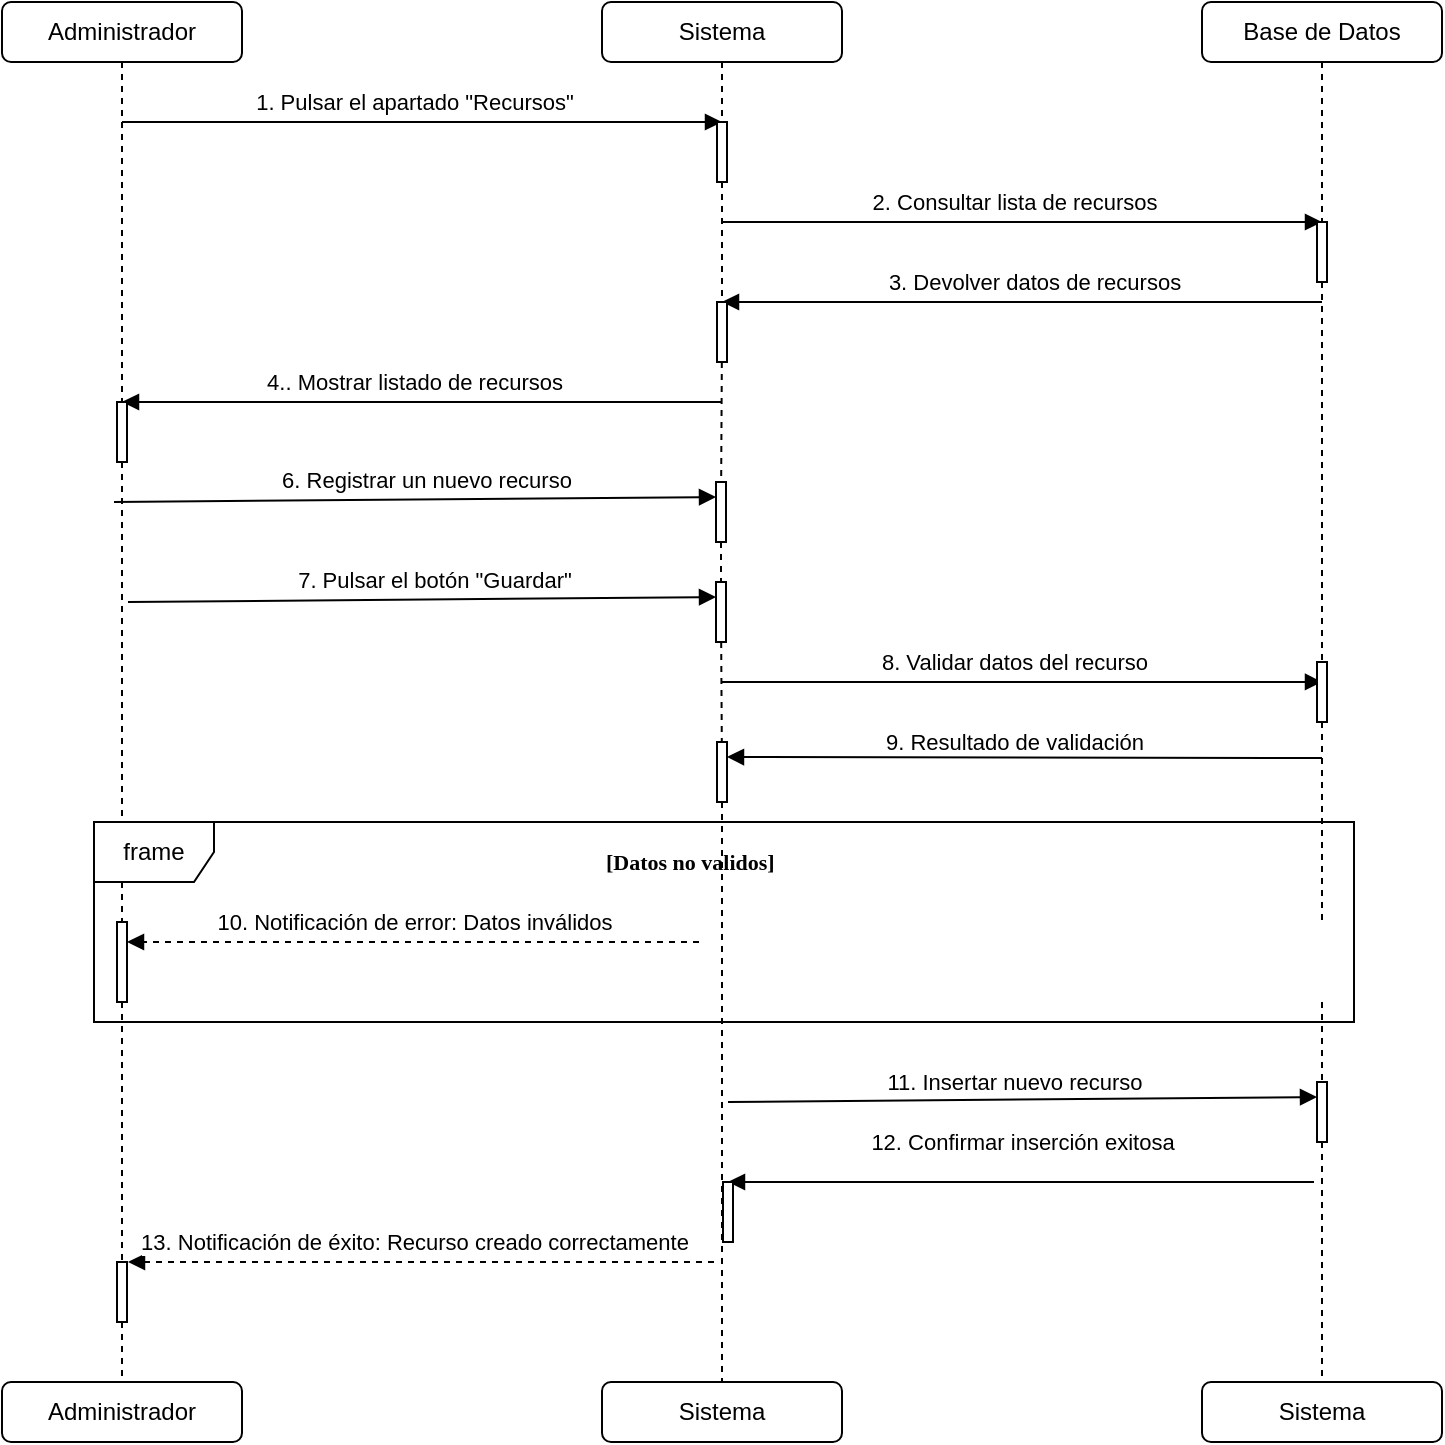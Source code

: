 <mxfile version="27.1.6">
  <diagram name="Sequence Diagram" id="Dwz1fxvn2qbR_SDhqMNQ">
    <mxGraphModel grid="1" page="1" gridSize="10" guides="1" tooltips="1" connect="1" arrows="1" fold="1" pageScale="1" pageWidth="827" pageHeight="1169" math="0" shadow="0">
      <root>
        <mxCell id="0" />
        <mxCell id="1" parent="0" />
        <mxCell id="sJ-FfOrLBQY5Moq6zbSi-1" value="Administrador" style="rounded=1;whiteSpace=wrap;html=1;align=center;verticalAlign=middle;" vertex="1" parent="1">
          <mxGeometry x="54" y="230" width="120" height="30" as="geometry" />
        </mxCell>
        <mxCell id="sJ-FfOrLBQY5Moq6zbSi-2" value="Sistema" style="rounded=1;whiteSpace=wrap;html=1;align=center;verticalAlign=middle;" vertex="1" parent="1">
          <mxGeometry x="354" y="230" width="120" height="30" as="geometry" />
        </mxCell>
        <mxCell id="sJ-FfOrLBQY5Moq6zbSi-3" value="Base de Datos" style="rounded=1;whiteSpace=wrap;html=1;align=center;verticalAlign=middle;" vertex="1" parent="1">
          <mxGeometry x="654" y="230" width="120" height="30" as="geometry" />
        </mxCell>
        <mxCell id="sJ-FfOrLBQY5Moq6zbSi-4" style="dashed=1;endArrow=none;" edge="1" parent="1" source="duoqmCHqXbp8XHJtNqoQ-13" target="sJ-FfOrLBQY5Moq6zbSi-24">
          <mxGeometry relative="1" as="geometry">
            <mxPoint x="114" y="260" as="sourcePoint" />
            <mxPoint x="114" y="910" as="targetPoint" />
          </mxGeometry>
        </mxCell>
        <mxCell id="sJ-FfOrLBQY5Moq6zbSi-5" style="dashed=1;endArrow=none;exitX=0.5;exitY=1;exitDx=0;exitDy=0;" edge="1" parent="1" source="sJ-FfOrLBQY5Moq6zbSi-48" target="sJ-FfOrLBQY5Moq6zbSi-25">
          <mxGeometry relative="1" as="geometry">
            <mxPoint x="414" y="770" as="sourcePoint" />
            <mxPoint x="414" y="910" as="targetPoint" />
          </mxGeometry>
        </mxCell>
        <mxCell id="sJ-FfOrLBQY5Moq6zbSi-6" style="dashed=1;endArrow=none;" edge="1" parent="1" source="duoqmCHqXbp8XHJtNqoQ-10" target="sJ-FfOrLBQY5Moq6zbSi-27">
          <mxGeometry relative="1" as="geometry">
            <mxPoint x="714" y="730" as="sourcePoint" />
            <mxPoint x="714" y="910" as="targetPoint" />
          </mxGeometry>
        </mxCell>
        <mxCell id="sJ-FfOrLBQY5Moq6zbSi-7" value="1. Pulsar el apartado &quot;Recursos&quot;" style="endArrow=block;html=1;" edge="1" parent="1">
          <mxGeometry x="-0.027" y="10" relative="1" as="geometry">
            <mxPoint x="114" y="290" as="sourcePoint" />
            <mxPoint x="414" y="290" as="targetPoint" />
            <mxPoint as="offset" />
          </mxGeometry>
        </mxCell>
        <mxCell id="sJ-FfOrLBQY5Moq6zbSi-9" value="2.&amp;nbsp;Consultar&amp;nbsp;lista&amp;nbsp;de&amp;nbsp;recursos" style="endArrow=block;html=1;" edge="1" parent="1">
          <mxGeometry x="-0.027" y="10" relative="1" as="geometry">
            <mxPoint x="414" y="340" as="sourcePoint" />
            <mxPoint x="714" y="340" as="targetPoint" />
            <mxPoint as="offset" />
          </mxGeometry>
        </mxCell>
        <mxCell id="sJ-FfOrLBQY5Moq6zbSi-10" value="3.&amp;nbsp;Devolver&amp;nbsp;datos&amp;nbsp;de&amp;nbsp;recursos" style="endArrow=block;html=1;" edge="1" parent="1">
          <mxGeometry x="-0.04" y="-10" relative="1" as="geometry">
            <mxPoint x="714" y="380" as="sourcePoint" />
            <mxPoint x="414" y="380" as="targetPoint" />
            <mxPoint as="offset" />
          </mxGeometry>
        </mxCell>
        <mxCell id="sJ-FfOrLBQY5Moq6zbSi-11" value="4..&amp;nbsp;Mostrar&amp;nbsp;listado&amp;nbsp;de&amp;nbsp;recursos" style="endArrow=block;html=1;" edge="1" parent="1">
          <mxGeometry x="0.027" y="-10" relative="1" as="geometry">
            <mxPoint x="414" y="430" as="sourcePoint" />
            <mxPoint x="114" y="430" as="targetPoint" />
            <mxPoint as="offset" />
          </mxGeometry>
        </mxCell>
        <mxCell id="sJ-FfOrLBQY5Moq6zbSi-12" value="6. Registrar un nuevo recurso" style="endArrow=block;html=1;entryX=0;entryY=0.25;entryDx=0;entryDy=0;" edge="1" parent="1" target="duoqmCHqXbp8XHJtNqoQ-1">
          <mxGeometry x="0.04" y="10" relative="1" as="geometry">
            <mxPoint x="110" y="480" as="sourcePoint" />
            <mxPoint x="414" y="490" as="targetPoint" />
            <mxPoint as="offset" />
          </mxGeometry>
        </mxCell>
        <mxCell id="sJ-FfOrLBQY5Moq6zbSi-13" value="7. Pulsar el botón &quot;Guardar&quot;" style="endArrow=block;html=1;entryX=0;entryY=0.25;entryDx=0;entryDy=0;" edge="1" parent="1" target="sJ-FfOrLBQY5Moq6zbSi-46">
          <mxGeometry x="0.04" y="10" relative="1" as="geometry">
            <mxPoint x="117" y="530" as="sourcePoint" />
            <mxPoint x="411" y="520" as="targetPoint" />
            <mxPoint as="offset" />
          </mxGeometry>
        </mxCell>
        <mxCell id="sJ-FfOrLBQY5Moq6zbSi-14" value="8. Validar datos del recurso" style="endArrow=block;html=1;entryX=0.5;entryY=0.333;entryDx=0;entryDy=0;entryPerimeter=0;" edge="1" parent="1" target="duoqmCHqXbp8XHJtNqoQ-3">
          <mxGeometry x="-0.027" y="10" relative="1" as="geometry">
            <mxPoint x="414" y="570" as="sourcePoint" />
            <mxPoint x="714" y="570" as="targetPoint" />
            <mxPoint as="offset" />
          </mxGeometry>
        </mxCell>
        <mxCell id="sJ-FfOrLBQY5Moq6zbSi-15" value="9. Resultado de validación" style="endArrow=block;html=1;entryX=1;entryY=0.25;entryDx=0;entryDy=0;" edge="1" parent="1" target="sJ-FfOrLBQY5Moq6zbSi-48">
          <mxGeometry x="0.035" y="-8" relative="1" as="geometry">
            <mxPoint x="714" y="608" as="sourcePoint" />
            <mxPoint x="414" y="610" as="targetPoint" />
            <mxPoint as="offset" />
          </mxGeometry>
        </mxCell>
        <mxCell id="sJ-FfOrLBQY5Moq6zbSi-23" value="10. Notificación de error: Datos inválidos" style="dashed=1;endArrow=block;html=1;entryX=1;entryY=0.25;entryDx=0;entryDy=0;" edge="1" parent="1" target="sJ-FfOrLBQY5Moq6zbSi-56">
          <mxGeometry x="-0.004" y="-10" relative="1" as="geometry">
            <mxPoint x="402.5" y="700" as="sourcePoint" />
            <mxPoint x="116.5" y="700" as="targetPoint" />
            <mxPoint as="offset" />
          </mxGeometry>
        </mxCell>
        <mxCell id="sJ-FfOrLBQY5Moq6zbSi-24" value="Administrador" style="rounded=1;whiteSpace=wrap;html=1;align=center;verticalAlign=middle;" vertex="1" parent="1">
          <mxGeometry x="54" y="920" width="120" height="30" as="geometry" />
        </mxCell>
        <mxCell id="sJ-FfOrLBQY5Moq6zbSi-25" value="Sistema" style="rounded=1;whiteSpace=wrap;html=1;align=center;verticalAlign=middle;" vertex="1" parent="1">
          <mxGeometry x="354" y="920" width="120" height="30" as="geometry" />
        </mxCell>
        <mxCell id="sJ-FfOrLBQY5Moq6zbSi-27" value="Sistema" style="rounded=1;whiteSpace=wrap;html=1;align=center;verticalAlign=middle;" vertex="1" parent="1">
          <mxGeometry x="654" y="920" width="120" height="30" as="geometry" />
        </mxCell>
        <mxCell id="sJ-FfOrLBQY5Moq6zbSi-31" value="[Datos no validos]" style="text;html=1;strokeColor=none;fillColor=none;align=left;verticalAlign=middle;whiteSpace=wrap;rounded=0;fontFamily=Verdana;fontSize=11;fontStyle=1;" vertex="1" parent="1">
          <mxGeometry x="354" y="650" width="126" height="20" as="geometry" />
        </mxCell>
        <mxCell id="sJ-FfOrLBQY5Moq6zbSi-37" value="" style="dashed=1;endArrow=none;" edge="1" parent="1" target="sJ-FfOrLBQY5Moq6zbSi-32">
          <mxGeometry relative="1" as="geometry">
            <mxPoint x="414" y="260" as="sourcePoint" />
            <mxPoint x="414" y="910" as="targetPoint" />
          </mxGeometry>
        </mxCell>
        <mxCell id="sJ-FfOrLBQY5Moq6zbSi-32" value="" style="rounded=0;whiteSpace=wrap;html=1;" vertex="1" parent="1">
          <mxGeometry x="411.5" y="290" width="5" height="30" as="geometry" />
        </mxCell>
        <mxCell id="sJ-FfOrLBQY5Moq6zbSi-41" value="" style="dashed=1;endArrow=none;" edge="1" parent="1" source="sJ-FfOrLBQY5Moq6zbSi-32" target="sJ-FfOrLBQY5Moq6zbSi-40">
          <mxGeometry relative="1" as="geometry">
            <mxPoint x="414" y="330" as="sourcePoint" />
            <mxPoint x="414" y="910" as="targetPoint" />
          </mxGeometry>
        </mxCell>
        <mxCell id="sJ-FfOrLBQY5Moq6zbSi-40" value="" style="rounded=0;whiteSpace=wrap;html=1;" vertex="1" parent="1">
          <mxGeometry x="411.5" y="380" width="5" height="30" as="geometry" />
        </mxCell>
        <mxCell id="sJ-FfOrLBQY5Moq6zbSi-43" value="" style="dashed=1;endArrow=none;" edge="1" parent="1" target="sJ-FfOrLBQY5Moq6zbSi-42">
          <mxGeometry relative="1" as="geometry">
            <mxPoint x="714" y="260" as="sourcePoint" />
            <mxPoint x="714" y="910" as="targetPoint" />
          </mxGeometry>
        </mxCell>
        <mxCell id="sJ-FfOrLBQY5Moq6zbSi-42" value="" style="rounded=0;whiteSpace=wrap;html=1;" vertex="1" parent="1">
          <mxGeometry x="711.5" y="340" width="5" height="30" as="geometry" />
        </mxCell>
        <mxCell id="sJ-FfOrLBQY5Moq6zbSi-45" value="" style="dashed=1;endArrow=none;exitX=0.5;exitY=1;exitDx=0;exitDy=0;" edge="1" parent="1" source="sJ-FfOrLBQY5Moq6zbSi-1" target="sJ-FfOrLBQY5Moq6zbSi-44">
          <mxGeometry relative="1" as="geometry">
            <mxPoint x="114" y="350" as="sourcePoint" />
            <mxPoint x="114" y="910" as="targetPoint" />
          </mxGeometry>
        </mxCell>
        <mxCell id="sJ-FfOrLBQY5Moq6zbSi-44" value="" style="rounded=0;whiteSpace=wrap;html=1;" vertex="1" parent="1">
          <mxGeometry x="111.5" y="430" width="5" height="30" as="geometry" />
        </mxCell>
        <mxCell id="sJ-FfOrLBQY5Moq6zbSi-47" value="" style="dashed=1;endArrow=none;" edge="1" parent="1" source="duoqmCHqXbp8XHJtNqoQ-1" target="sJ-FfOrLBQY5Moq6zbSi-46">
          <mxGeometry relative="1" as="geometry">
            <mxPoint x="414" y="450" as="sourcePoint" />
            <mxPoint x="414" y="910" as="targetPoint" />
          </mxGeometry>
        </mxCell>
        <mxCell id="sJ-FfOrLBQY5Moq6zbSi-46" value="" style="rounded=0;whiteSpace=wrap;html=1;" vertex="1" parent="1">
          <mxGeometry x="411" y="520" width="5" height="30" as="geometry" />
        </mxCell>
        <mxCell id="sJ-FfOrLBQY5Moq6zbSi-49" value="" style="dashed=1;endArrow=none;" edge="1" parent="1" source="sJ-FfOrLBQY5Moq6zbSi-46" target="sJ-FfOrLBQY5Moq6zbSi-48">
          <mxGeometry relative="1" as="geometry">
            <mxPoint x="414" y="570" as="sourcePoint" />
            <mxPoint x="414" y="910" as="targetPoint" />
          </mxGeometry>
        </mxCell>
        <mxCell id="sJ-FfOrLBQY5Moq6zbSi-48" value="" style="rounded=0;whiteSpace=wrap;html=1;" vertex="1" parent="1">
          <mxGeometry x="411.5" y="600" width="5" height="30" as="geometry" />
        </mxCell>
        <mxCell id="sJ-FfOrLBQY5Moq6zbSi-51" value="" style="dashed=1;endArrow=none;" edge="1" parent="1" source="duoqmCHqXbp8XHJtNqoQ-3">
          <mxGeometry relative="1" as="geometry">
            <mxPoint x="714" y="410" as="sourcePoint" />
            <mxPoint x="714" y="690" as="targetPoint" />
          </mxGeometry>
        </mxCell>
        <mxCell id="sJ-FfOrLBQY5Moq6zbSi-55" value="" style="dashed=1;endArrow=none;" edge="1" parent="1" source="sJ-FfOrLBQY5Moq6zbSi-44">
          <mxGeometry relative="1" as="geometry">
            <mxPoint x="114" y="490" as="sourcePoint" />
            <mxPoint x="114" y="770" as="targetPoint" />
          </mxGeometry>
        </mxCell>
        <mxCell id="sJ-FfOrLBQY5Moq6zbSi-56" value="" style="rounded=0;whiteSpace=wrap;html=1;" vertex="1" parent="1">
          <mxGeometry x="111.5" y="690" width="5" height="40" as="geometry" />
        </mxCell>
        <mxCell id="duoqmCHqXbp8XHJtNqoQ-2" value="" style="dashed=1;endArrow=none;" edge="1" parent="1" source="sJ-FfOrLBQY5Moq6zbSi-40" target="duoqmCHqXbp8XHJtNqoQ-1">
          <mxGeometry relative="1" as="geometry">
            <mxPoint x="414" y="410" as="sourcePoint" />
            <mxPoint x="414" y="530" as="targetPoint" />
          </mxGeometry>
        </mxCell>
        <mxCell id="duoqmCHqXbp8XHJtNqoQ-1" value="" style="rounded=0;whiteSpace=wrap;html=1;" vertex="1" parent="1">
          <mxGeometry x="411" y="470" width="5" height="30" as="geometry" />
        </mxCell>
        <mxCell id="duoqmCHqXbp8XHJtNqoQ-4" value="" style="dashed=1;endArrow=none;" edge="1" parent="1" source="sJ-FfOrLBQY5Moq6zbSi-42" target="duoqmCHqXbp8XHJtNqoQ-3">
          <mxGeometry relative="1" as="geometry">
            <mxPoint x="714" y="370" as="sourcePoint" />
            <mxPoint x="714" y="690" as="targetPoint" />
          </mxGeometry>
        </mxCell>
        <mxCell id="duoqmCHqXbp8XHJtNqoQ-3" value="" style="rounded=0;whiteSpace=wrap;html=1;" vertex="1" parent="1">
          <mxGeometry x="711.5" y="560" width="5" height="30" as="geometry" />
        </mxCell>
        <mxCell id="duoqmCHqXbp8XHJtNqoQ-5" value="11.&amp;nbsp;Insertar&amp;nbsp;nuevo&amp;nbsp;recurso" style="endArrow=block;html=1;entryX=0;entryY=0.25;entryDx=0;entryDy=0;" edge="1" parent="1" target="duoqmCHqXbp8XHJtNqoQ-10">
          <mxGeometry x="-0.028" y="9" relative="1" as="geometry">
            <mxPoint x="417" y="780" as="sourcePoint" />
            <mxPoint x="717" y="780" as="targetPoint" />
            <mxPoint as="offset" />
          </mxGeometry>
        </mxCell>
        <mxCell id="duoqmCHqXbp8XHJtNqoQ-6" value="12.&amp;nbsp;Confirmar&amp;nbsp;inserción&amp;nbsp;exitosa" style="endArrow=block;html=1;" edge="1" parent="1">
          <mxGeometry y="-20" relative="1" as="geometry">
            <mxPoint x="710" y="820" as="sourcePoint" />
            <mxPoint x="417" y="820" as="targetPoint" />
            <mxPoint as="offset" />
          </mxGeometry>
        </mxCell>
        <mxCell id="duoqmCHqXbp8XHJtNqoQ-7" value="13.&amp;nbsp;Notificación de éxito: Recurso creado correctamente" style="dashed=1;endArrow=block;html=1;" edge="1" parent="1">
          <mxGeometry x="0.024" y="-10" relative="1" as="geometry">
            <mxPoint x="410" y="860" as="sourcePoint" />
            <mxPoint x="117" y="860" as="targetPoint" />
            <mxPoint as="offset" />
          </mxGeometry>
        </mxCell>
        <mxCell id="duoqmCHqXbp8XHJtNqoQ-12" value="" style="rounded=0;whiteSpace=wrap;html=1;" vertex="1" parent="1">
          <mxGeometry x="414.5" y="820" width="5" height="30" as="geometry" />
        </mxCell>
        <mxCell id="duoqmCHqXbp8XHJtNqoQ-14" value="frame" style="shape=umlFrame;whiteSpace=wrap;html=1;pointerEvents=0;" vertex="1" parent="1">
          <mxGeometry x="100" y="640" width="630" height="100" as="geometry" />
        </mxCell>
        <mxCell id="duoqmCHqXbp8XHJtNqoQ-15" value="" style="dashed=1;endArrow=none;" edge="1" parent="1" source="sJ-FfOrLBQY5Moq6zbSi-56" target="duoqmCHqXbp8XHJtNqoQ-13">
          <mxGeometry relative="1" as="geometry">
            <mxPoint x="114" y="730" as="sourcePoint" />
            <mxPoint x="114" y="930" as="targetPoint" />
          </mxGeometry>
        </mxCell>
        <mxCell id="duoqmCHqXbp8XHJtNqoQ-13" value="" style="rounded=0;whiteSpace=wrap;html=1;" vertex="1" parent="1">
          <mxGeometry x="111.5" y="860" width="5" height="30" as="geometry" />
        </mxCell>
        <mxCell id="duoqmCHqXbp8XHJtNqoQ-17" value="" style="dashed=1;endArrow=none;" edge="1" parent="1" target="duoqmCHqXbp8XHJtNqoQ-10">
          <mxGeometry relative="1" as="geometry">
            <mxPoint x="714" y="730" as="sourcePoint" />
            <mxPoint x="714" y="930" as="targetPoint" />
          </mxGeometry>
        </mxCell>
        <mxCell id="duoqmCHqXbp8XHJtNqoQ-10" value="" style="rounded=0;whiteSpace=wrap;html=1;" vertex="1" parent="1">
          <mxGeometry x="711.5" y="770" width="5" height="30" as="geometry" />
        </mxCell>
      </root>
    </mxGraphModel>
  </diagram>
</mxfile>
